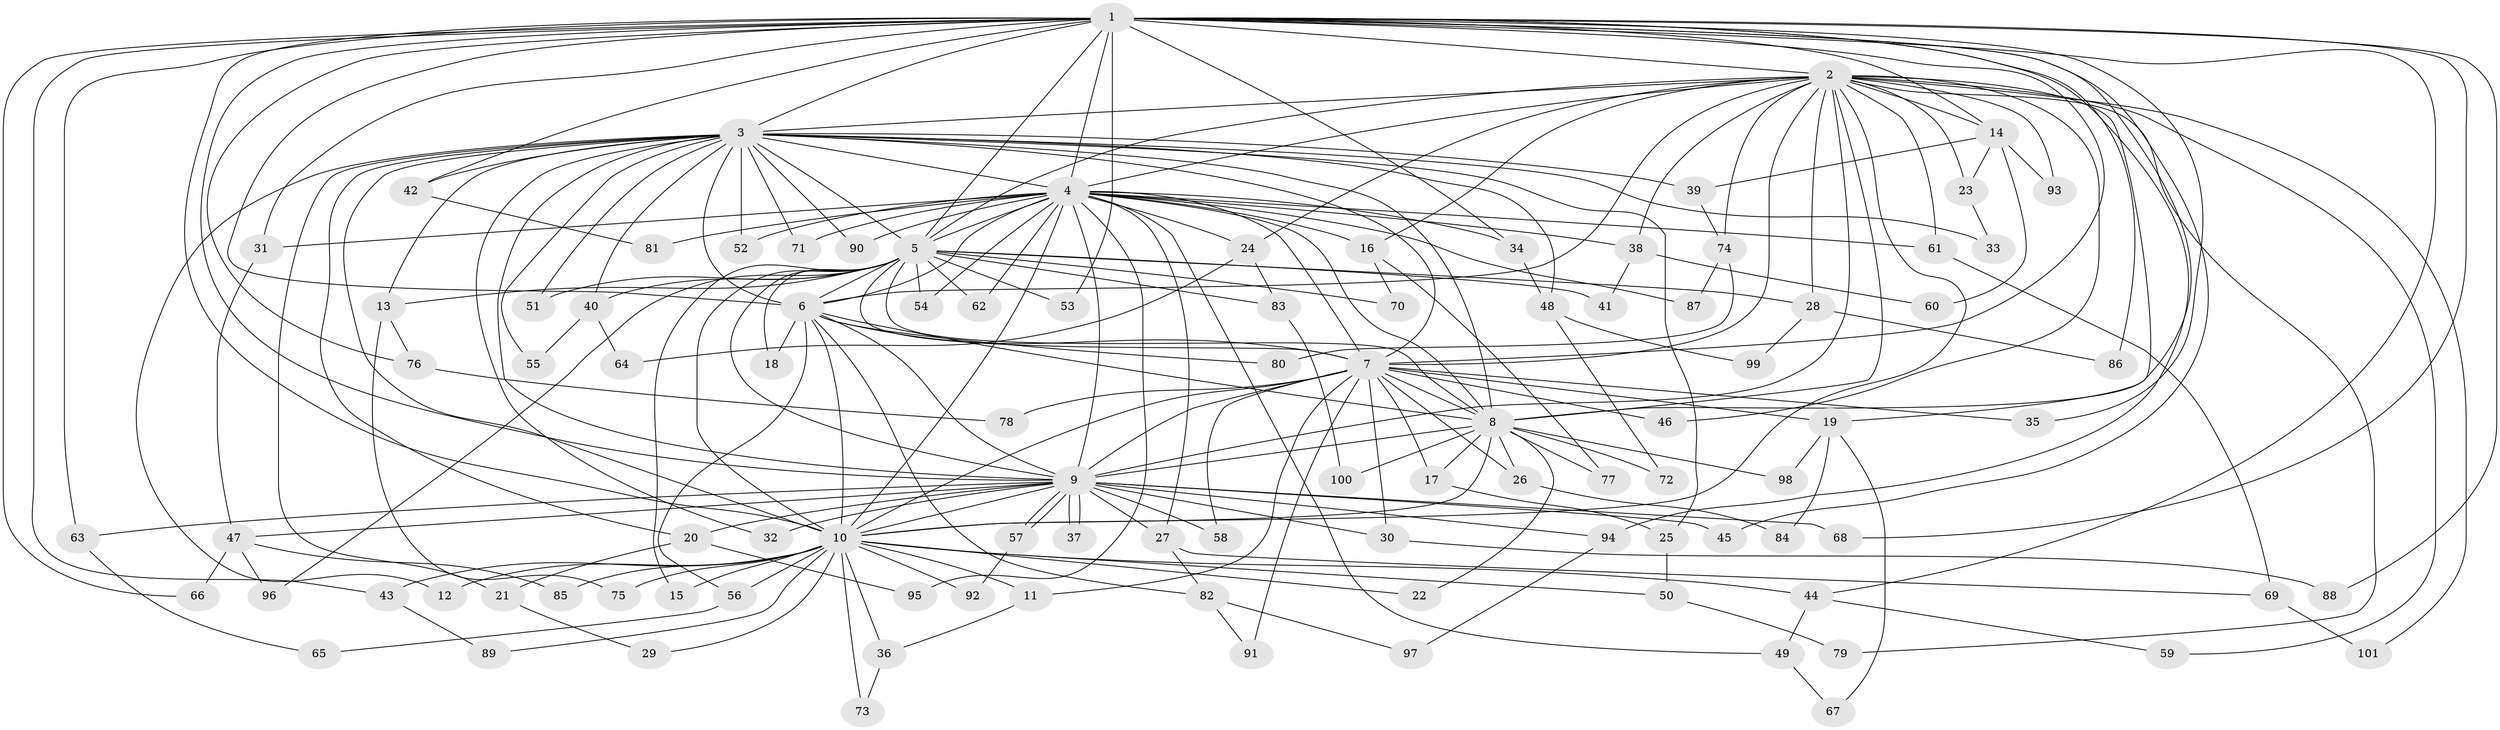 // coarse degree distribution, {34: 0.013333333333333334, 22: 0.013333333333333334, 30: 0.013333333333333334, 16: 0.02666666666666667, 21: 0.013333333333333334, 20: 0.013333333333333334, 3: 0.21333333333333335, 2: 0.48, 4: 0.13333333333333333, 5: 0.04, 6: 0.013333333333333334, 1: 0.02666666666666667}
// Generated by graph-tools (version 1.1) at 2025/23/03/03/25 07:23:44]
// undirected, 101 vertices, 227 edges
graph export_dot {
graph [start="1"]
  node [color=gray90,style=filled];
  1;
  2;
  3;
  4;
  5;
  6;
  7;
  8;
  9;
  10;
  11;
  12;
  13;
  14;
  15;
  16;
  17;
  18;
  19;
  20;
  21;
  22;
  23;
  24;
  25;
  26;
  27;
  28;
  29;
  30;
  31;
  32;
  33;
  34;
  35;
  36;
  37;
  38;
  39;
  40;
  41;
  42;
  43;
  44;
  45;
  46;
  47;
  48;
  49;
  50;
  51;
  52;
  53;
  54;
  55;
  56;
  57;
  58;
  59;
  60;
  61;
  62;
  63;
  64;
  65;
  66;
  67;
  68;
  69;
  70;
  71;
  72;
  73;
  74;
  75;
  76;
  77;
  78;
  79;
  80;
  81;
  82;
  83;
  84;
  85;
  86;
  87;
  88;
  89;
  90;
  91;
  92;
  93;
  94;
  95;
  96;
  97;
  98;
  99;
  100;
  101;
  1 -- 2;
  1 -- 3;
  1 -- 4;
  1 -- 5;
  1 -- 6;
  1 -- 7;
  1 -- 8;
  1 -- 9;
  1 -- 10;
  1 -- 14;
  1 -- 31;
  1 -- 34;
  1 -- 35;
  1 -- 42;
  1 -- 43;
  1 -- 44;
  1 -- 45;
  1 -- 53;
  1 -- 63;
  1 -- 66;
  1 -- 68;
  1 -- 76;
  1 -- 86;
  1 -- 88;
  1 -- 94;
  2 -- 3;
  2 -- 4;
  2 -- 5;
  2 -- 6;
  2 -- 7;
  2 -- 8;
  2 -- 9;
  2 -- 10;
  2 -- 14;
  2 -- 16;
  2 -- 19;
  2 -- 23;
  2 -- 24;
  2 -- 28;
  2 -- 38;
  2 -- 46;
  2 -- 59;
  2 -- 61;
  2 -- 74;
  2 -- 79;
  2 -- 93;
  2 -- 101;
  3 -- 4;
  3 -- 5;
  3 -- 6;
  3 -- 7;
  3 -- 8;
  3 -- 9;
  3 -- 10;
  3 -- 12;
  3 -- 13;
  3 -- 20;
  3 -- 21;
  3 -- 25;
  3 -- 32;
  3 -- 33;
  3 -- 39;
  3 -- 40;
  3 -- 42;
  3 -- 48;
  3 -- 51;
  3 -- 52;
  3 -- 55;
  3 -- 71;
  3 -- 90;
  4 -- 5;
  4 -- 6;
  4 -- 7;
  4 -- 8;
  4 -- 9;
  4 -- 10;
  4 -- 16;
  4 -- 24;
  4 -- 27;
  4 -- 31;
  4 -- 34;
  4 -- 38;
  4 -- 49;
  4 -- 52;
  4 -- 54;
  4 -- 61;
  4 -- 62;
  4 -- 71;
  4 -- 81;
  4 -- 87;
  4 -- 90;
  4 -- 95;
  5 -- 6;
  5 -- 7;
  5 -- 8;
  5 -- 9;
  5 -- 10;
  5 -- 13;
  5 -- 15;
  5 -- 18;
  5 -- 28;
  5 -- 40;
  5 -- 41;
  5 -- 51;
  5 -- 53;
  5 -- 54;
  5 -- 62;
  5 -- 70;
  5 -- 83;
  5 -- 96;
  6 -- 7;
  6 -- 8;
  6 -- 9;
  6 -- 10;
  6 -- 18;
  6 -- 56;
  6 -- 80;
  6 -- 82;
  7 -- 8;
  7 -- 9;
  7 -- 10;
  7 -- 11;
  7 -- 17;
  7 -- 19;
  7 -- 26;
  7 -- 30;
  7 -- 35;
  7 -- 46;
  7 -- 58;
  7 -- 78;
  7 -- 91;
  8 -- 9;
  8 -- 10;
  8 -- 17;
  8 -- 22;
  8 -- 26;
  8 -- 72;
  8 -- 77;
  8 -- 98;
  8 -- 100;
  9 -- 10;
  9 -- 20;
  9 -- 27;
  9 -- 30;
  9 -- 32;
  9 -- 37;
  9 -- 37;
  9 -- 45;
  9 -- 47;
  9 -- 57;
  9 -- 57;
  9 -- 58;
  9 -- 63;
  9 -- 68;
  9 -- 94;
  10 -- 11;
  10 -- 12;
  10 -- 15;
  10 -- 22;
  10 -- 29;
  10 -- 36;
  10 -- 43;
  10 -- 44;
  10 -- 50;
  10 -- 56;
  10 -- 73;
  10 -- 75;
  10 -- 85;
  10 -- 89;
  10 -- 92;
  11 -- 36;
  13 -- 75;
  13 -- 76;
  14 -- 23;
  14 -- 39;
  14 -- 60;
  14 -- 93;
  16 -- 70;
  16 -- 77;
  17 -- 25;
  19 -- 67;
  19 -- 84;
  19 -- 98;
  20 -- 21;
  20 -- 95;
  21 -- 29;
  23 -- 33;
  24 -- 64;
  24 -- 83;
  25 -- 50;
  26 -- 84;
  27 -- 69;
  27 -- 82;
  28 -- 86;
  28 -- 99;
  30 -- 88;
  31 -- 47;
  34 -- 48;
  36 -- 73;
  38 -- 41;
  38 -- 60;
  39 -- 74;
  40 -- 55;
  40 -- 64;
  42 -- 81;
  43 -- 89;
  44 -- 49;
  44 -- 59;
  47 -- 66;
  47 -- 85;
  47 -- 96;
  48 -- 72;
  48 -- 99;
  49 -- 67;
  50 -- 79;
  56 -- 65;
  57 -- 92;
  61 -- 69;
  63 -- 65;
  69 -- 101;
  74 -- 80;
  74 -- 87;
  76 -- 78;
  82 -- 91;
  82 -- 97;
  83 -- 100;
  94 -- 97;
}
